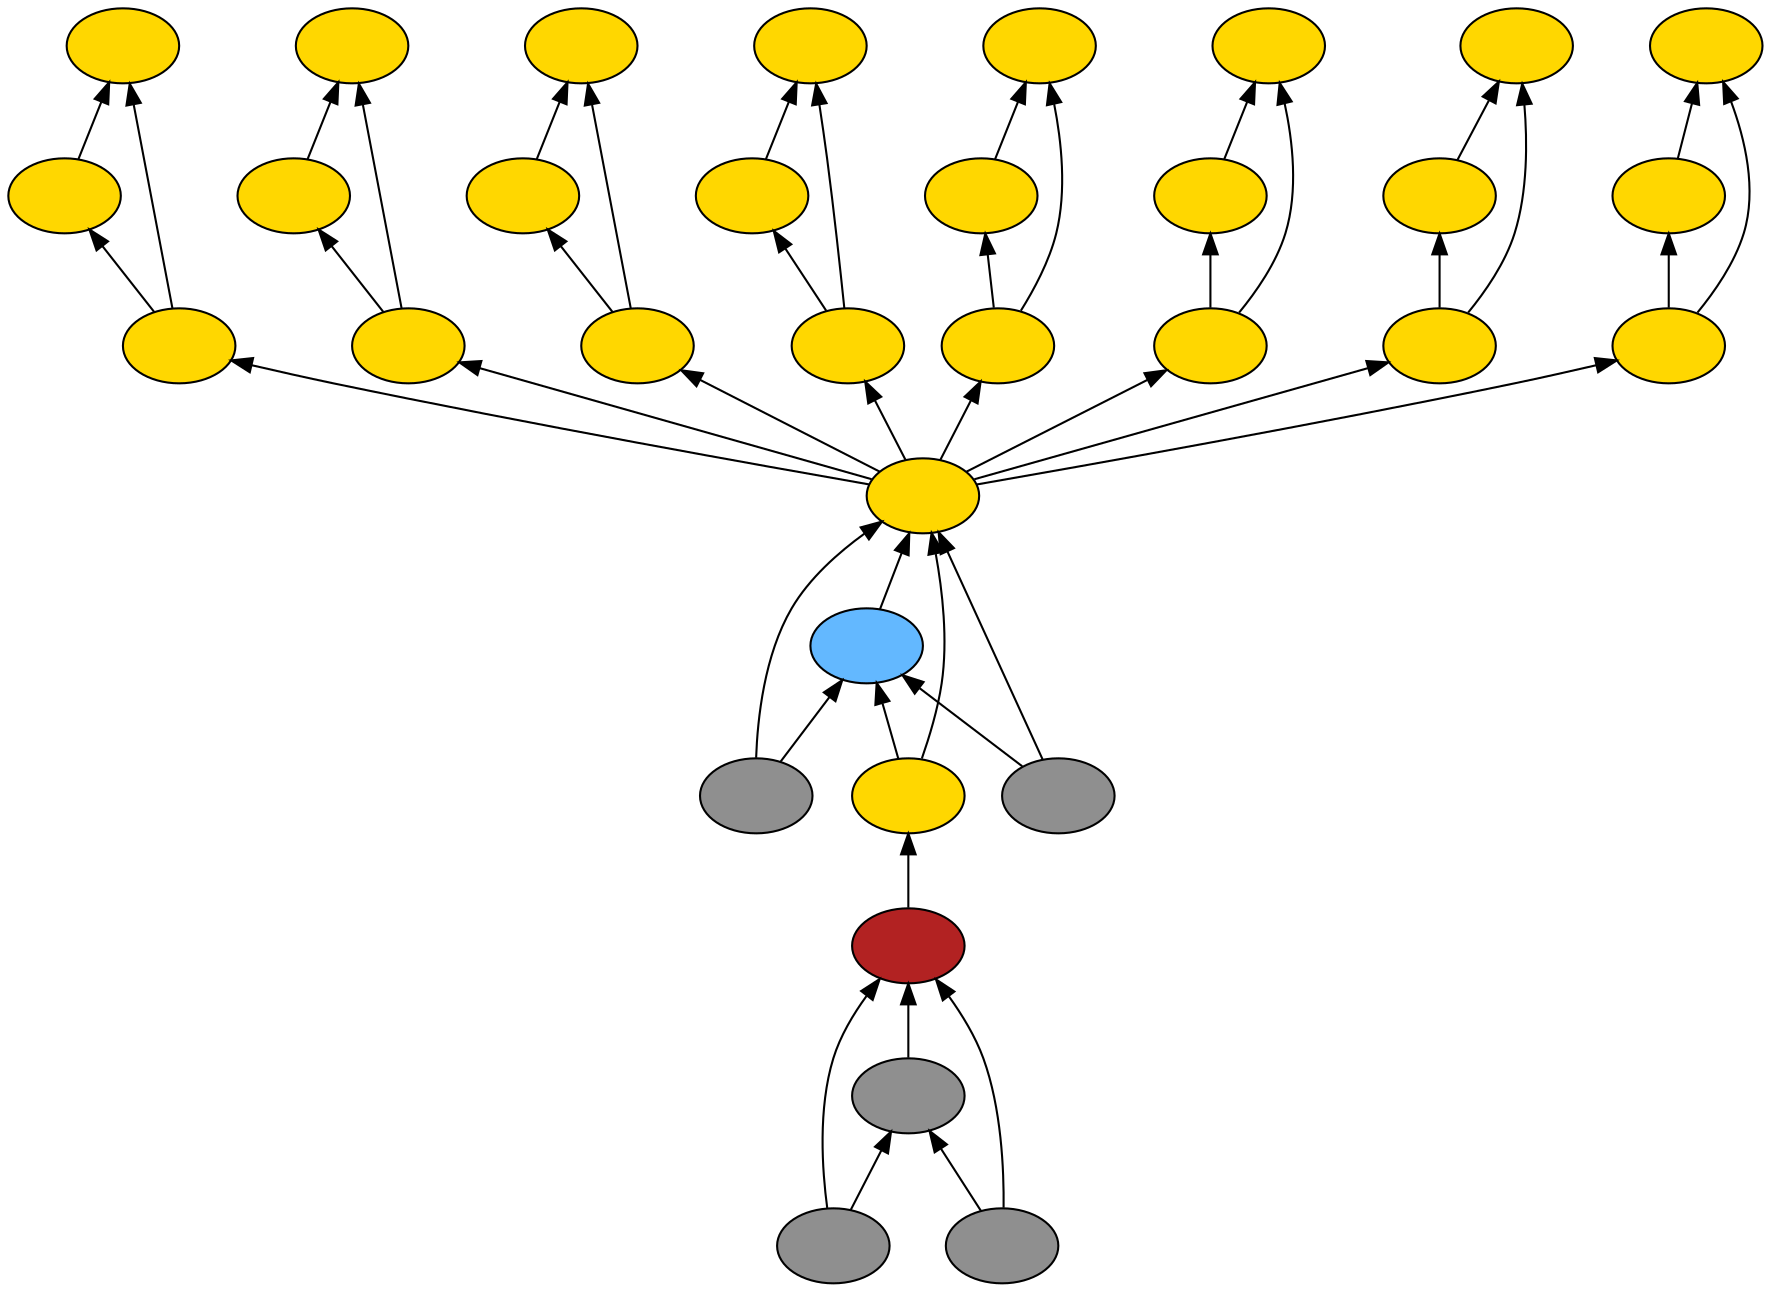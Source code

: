 digraph {
rankdir=BT
fontsize=24
subgraph clster1 {
subgraph clster2 {
"40205024"["fillcolor"="firebrick" "fontsize"="24" "label"="" "shape"="ellipse" "style"="filled" ]
"42197520"["fillcolor"="grey56" "fontsize"="24" "label"="" "shape"="ellipse" "style"="filled" ]
"41061168"["fillcolor"="grey56" "fontsize"="24" "label"="" "shape"="ellipse" "style"="filled" ]
"41098912"["fillcolor"="grey56" "fontsize"="24" "label"="" "shape"="ellipse" "style"="filled" ]
}

subgraph clster3 {
"41549760"["fillcolor"="gold" "fontsize"="24" "label"="" "shape"="ellipse" "style"="filled" ]
"41465184"["fillcolor"="steelblue1" "fontsize"="24" "label"="" "shape"="ellipse" "style"="filled" ]
"41774576"["fillcolor"="grey56" "fontsize"="24" "label"="" "shape"="ellipse" "style"="filled" ]
"41836096"["fillcolor"="gold" "fontsize"="24" "label"="" "shape"="ellipse" "style"="filled" ]
"40388224"["fillcolor"="grey56" "fontsize"="24" "label"="" "shape"="ellipse" "style"="filled" ]
}

subgraph clster4 {
"40381008"["fillcolor"="gold" "fontsize"="24" "label"="" "shape"="ellipse" "style"="filled" ]
"42550800"["fillcolor"="gold" "fontsize"="24" "label"="" "shape"="ellipse" "style"="filled" ]
"40549008"["fillcolor"="gold" "fontsize"="24" "label"="" "shape"="ellipse" "style"="filled" ]
}

subgraph clster5 {
"40282176"["fillcolor"="gold" "fontsize"="24" "label"="" "shape"="ellipse" "style"="filled" ]
"40513184"["fillcolor"="gold" "fontsize"="24" "label"="" "shape"="ellipse" "style"="filled" ]
"42308928"["fillcolor"="gold" "fontsize"="24" "label"="" "shape"="ellipse" "style"="filled" ]
}

subgraph clster6 {
"40316704"["fillcolor"="gold" "fontsize"="24" "label"="" "shape"="ellipse" "style"="filled" ]
"40115920"["fillcolor"="gold" "fontsize"="24" "label"="" "shape"="ellipse" "style"="filled" ]
"40200048"["fillcolor"="gold" "fontsize"="24" "label"="" "shape"="ellipse" "style"="filled" ]
}

subgraph clster7 {
"40363568"["fillcolor"="gold" "fontsize"="24" "label"="" "shape"="ellipse" "style"="filled" ]
"42528656"["fillcolor"="gold" "fontsize"="24" "label"="" "shape"="ellipse" "style"="filled" ]
"40816272"["fillcolor"="gold" "fontsize"="24" "label"="" "shape"="ellipse" "style"="filled" ]
}

subgraph clster8 {
"40873696"["fillcolor"="gold" "fontsize"="24" "label"="" "shape"="ellipse" "style"="filled" ]
"40087920"["fillcolor"="gold" "fontsize"="24" "label"="" "shape"="ellipse" "style"="filled" ]
"40909872"["fillcolor"="gold" "fontsize"="24" "label"="" "shape"="ellipse" "style"="filled" ]
}

subgraph clster9 {
"40961072"["fillcolor"="gold" "fontsize"="24" "label"="" "shape"="ellipse" "style"="filled" ]
"40550896"["fillcolor"="gold" "fontsize"="24" "label"="" "shape"="ellipse" "style"="filled" ]
"40997248"["fillcolor"="gold" "fontsize"="24" "label"="" "shape"="ellipse" "style"="filled" ]
}

subgraph clster10 {
"42537792"["fillcolor"="gold" "fontsize"="24" "label"="" "shape"="ellipse" "style"="filled" ]
"42555136"["fillcolor"="gold" "fontsize"="24" "label"="" "shape"="ellipse" "style"="filled" ]
"41048448"["fillcolor"="gold" "fontsize"="24" "label"="" "shape"="ellipse" "style"="filled" ]
}

subgraph clster11 {
"41122368"["fillcolor"="gold" "fontsize"="24" "label"="" "shape"="ellipse" "style"="filled" ]
"41084624"["fillcolor"="gold" "fontsize"="24" "label"="" "shape"="ellipse" "style"="filled" ]
"41160112"["fillcolor"="gold" "fontsize"="24" "label"="" "shape"="ellipse" "style"="filled" ]
}

}

"41061168" -> "40205024"["arrowhead"="normal" "color"="black" "constraint"="true" "style"="solid" ]
"41061168" -> "42197520"["arrowhead"="normal" "color"="black" "constraint"="true" "style"="solid" ]
"41098912" -> "40205024"["arrowhead"="normal" "color"="black" "constraint"="true" "style"="solid" ]
"41098912" -> "42197520"["arrowhead"="normal" "color"="black" "constraint"="true" "style"="solid" ]
"42197520" -> "40205024"["arrowhead"="normal" "color"="black" "constraint"="true" "style"="solid" ]
"42308928" -> "40282176"["arrowhead"="normal" "color"="black" "constraint"="true" "style"="solid" ]
"42308928" -> "40513184"["arrowhead"="normal" "color"="black" "constraint"="true" "style"="solid" ]
"41549760" -> "42308928"["arrowhead"="normal" "color"="black" "constraint"="true" "style"="solid" ]
"40513184" -> "40282176"["arrowhead"="normal" "color"="black" "constraint"="true" "style"="solid" ]
"40200048" -> "40316704"["arrowhead"="normal" "color"="black" "constraint"="true" "style"="solid" ]
"40200048" -> "40115920"["arrowhead"="normal" "color"="black" "constraint"="true" "style"="solid" ]
"41549760" -> "40200048"["arrowhead"="normal" "color"="black" "constraint"="true" "style"="solid" ]
"40115920" -> "40316704"["arrowhead"="normal" "color"="black" "constraint"="true" "style"="solid" ]
"40816272" -> "40363568"["arrowhead"="normal" "color"="black" "constraint"="true" "style"="solid" ]
"40816272" -> "42528656"["arrowhead"="normal" "color"="black" "constraint"="true" "style"="solid" ]
"41549760" -> "40816272"["arrowhead"="normal" "color"="black" "constraint"="true" "style"="solid" ]
"42528656" -> "40363568"["arrowhead"="normal" "color"="black" "constraint"="true" "style"="solid" ]
"40549008" -> "40381008"["arrowhead"="normal" "color"="black" "constraint"="true" "style"="solid" ]
"40549008" -> "42550800"["arrowhead"="normal" "color"="black" "constraint"="true" "style"="solid" ]
"41549760" -> "40549008"["arrowhead"="normal" "color"="black" "constraint"="true" "style"="solid" ]
"42550800" -> "40381008"["arrowhead"="normal" "color"="black" "constraint"="true" "style"="solid" ]
"40909872" -> "40873696"["arrowhead"="normal" "color"="black" "constraint"="true" "style"="solid" ]
"40909872" -> "40087920"["arrowhead"="normal" "color"="black" "constraint"="true" "style"="solid" ]
"41549760" -> "40909872"["arrowhead"="normal" "color"="black" "constraint"="true" "style"="solid" ]
"40087920" -> "40873696"["arrowhead"="normal" "color"="black" "constraint"="true" "style"="solid" ]
"40997248" -> "40961072"["arrowhead"="normal" "color"="black" "constraint"="true" "style"="solid" ]
"40997248" -> "40550896"["arrowhead"="normal" "color"="black" "constraint"="true" "style"="solid" ]
"41549760" -> "40997248"["arrowhead"="normal" "color"="black" "constraint"="true" "style"="solid" ]
"40550896" -> "40961072"["arrowhead"="normal" "color"="black" "constraint"="true" "style"="solid" ]
"41160112" -> "41122368"["arrowhead"="normal" "color"="black" "constraint"="true" "style"="solid" ]
"41160112" -> "41084624"["arrowhead"="normal" "color"="black" "constraint"="true" "style"="solid" ]
"41549760" -> "41160112"["arrowhead"="normal" "color"="black" "constraint"="true" "style"="solid" ]
"41084624" -> "41122368"["arrowhead"="normal" "color"="black" "constraint"="true" "style"="solid" ]
"41774576" -> "41549760"["arrowhead"="normal" "color"="black" "constraint"="true" "style"="solid" ]
"41774576" -> "41465184"["arrowhead"="normal" "color"="black" "constraint"="true" "style"="solid" ]
"41836096" -> "41549760"["arrowhead"="normal" "color"="black" "constraint"="true" "style"="solid" ]
"41836096" -> "41465184"["arrowhead"="normal" "color"="black" "constraint"="true" "style"="solid" ]
"40205024" -> "41836096"["arrowhead"="normal" "color"="black" "constraint"="true" "style"="solid" ]
"40388224" -> "41549760"["arrowhead"="normal" "color"="black" "constraint"="true" "style"="solid" ]
"40388224" -> "41465184"["arrowhead"="normal" "color"="black" "constraint"="true" "style"="solid" ]
"41465184" -> "41549760"["arrowhead"="normal" "color"="black" "constraint"="true" "style"="solid" ]
"41048448" -> "42537792"["arrowhead"="normal" "color"="black" "constraint"="true" "style"="solid" ]
"41048448" -> "42555136"["arrowhead"="normal" "color"="black" "constraint"="true" "style"="solid" ]
"41549760" -> "41048448"["arrowhead"="normal" "color"="black" "constraint"="true" "style"="solid" ]
"42555136" -> "42537792"["arrowhead"="normal" "color"="black" "constraint"="true" "style"="solid" ]

}